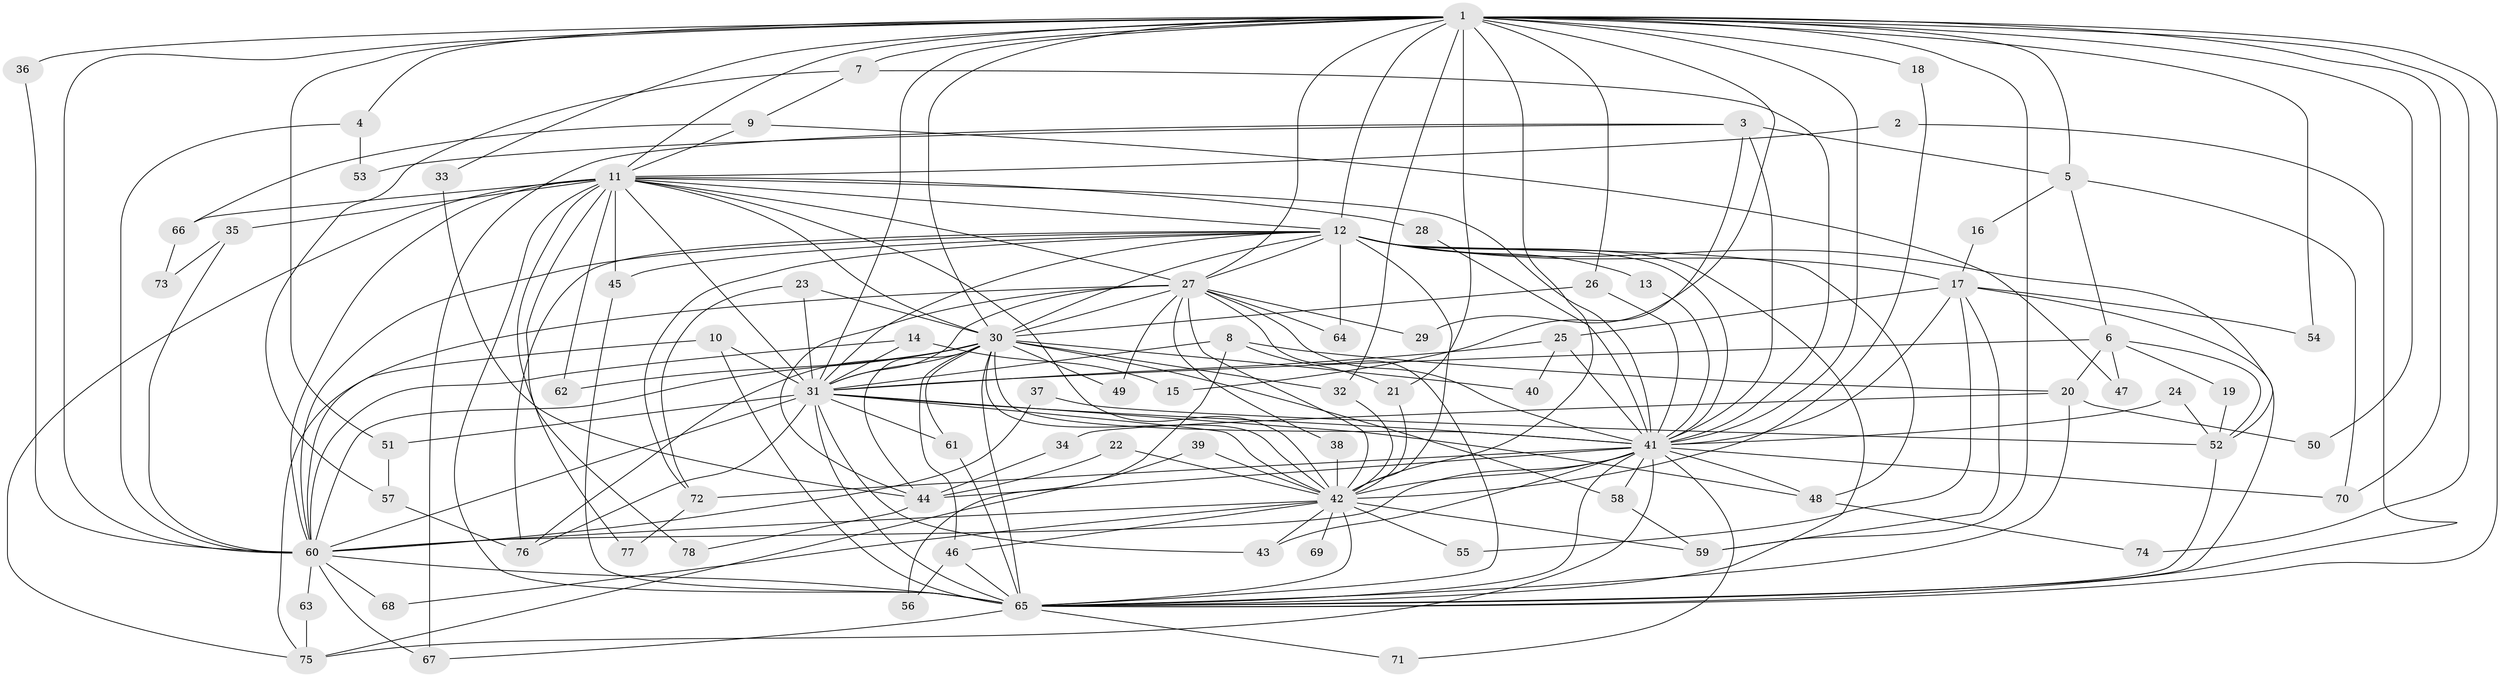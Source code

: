 // original degree distribution, {26: 0.009009009009009009, 24: 0.009009009009009009, 21: 0.02702702702702703, 25: 0.009009009009009009, 18: 0.009009009009009009, 29: 0.009009009009009009, 17: 0.009009009009009009, 19: 0.009009009009009009, 2: 0.5675675675675675, 8: 0.009009009009009009, 7: 0.009009009009009009, 4: 0.06306306306306306, 3: 0.1981981981981982, 6: 0.02702702702702703, 5: 0.036036036036036036}
// Generated by graph-tools (version 1.1) at 2025/36/03/04/25 23:36:33]
// undirected, 78 vertices, 199 edges
graph export_dot {
  node [color=gray90,style=filled];
  1;
  2;
  3;
  4;
  5;
  6;
  7;
  8;
  9;
  10;
  11;
  12;
  13;
  14;
  15;
  16;
  17;
  18;
  19;
  20;
  21;
  22;
  23;
  24;
  25;
  26;
  27;
  28;
  29;
  30;
  31;
  32;
  33;
  34;
  35;
  36;
  37;
  38;
  39;
  40;
  41;
  42;
  43;
  44;
  45;
  46;
  47;
  48;
  49;
  50;
  51;
  52;
  53;
  54;
  55;
  56;
  57;
  58;
  59;
  60;
  61;
  62;
  63;
  64;
  65;
  66;
  67;
  68;
  69;
  70;
  71;
  72;
  73;
  74;
  75;
  76;
  77;
  78;
  1 -- 4 [weight=1.0];
  1 -- 5 [weight=1.0];
  1 -- 7 [weight=1.0];
  1 -- 11 [weight=1.0];
  1 -- 12 [weight=1.0];
  1 -- 18 [weight=1.0];
  1 -- 21 [weight=1.0];
  1 -- 26 [weight=1.0];
  1 -- 27 [weight=1.0];
  1 -- 29 [weight=1.0];
  1 -- 30 [weight=1.0];
  1 -- 31 [weight=1.0];
  1 -- 32 [weight=1.0];
  1 -- 33 [weight=1.0];
  1 -- 36 [weight=1.0];
  1 -- 41 [weight=1.0];
  1 -- 42 [weight=1.0];
  1 -- 50 [weight=1.0];
  1 -- 51 [weight=1.0];
  1 -- 54 [weight=1.0];
  1 -- 59 [weight=1.0];
  1 -- 60 [weight=1.0];
  1 -- 65 [weight=1.0];
  1 -- 70 [weight=1.0];
  1 -- 74 [weight=1.0];
  2 -- 11 [weight=1.0];
  2 -- 65 [weight=1.0];
  3 -- 5 [weight=1.0];
  3 -- 15 [weight=1.0];
  3 -- 41 [weight=1.0];
  3 -- 53 [weight=1.0];
  3 -- 67 [weight=1.0];
  4 -- 53 [weight=1.0];
  4 -- 60 [weight=1.0];
  5 -- 6 [weight=1.0];
  5 -- 16 [weight=1.0];
  5 -- 70 [weight=1.0];
  6 -- 19 [weight=1.0];
  6 -- 20 [weight=1.0];
  6 -- 31 [weight=1.0];
  6 -- 47 [weight=1.0];
  6 -- 52 [weight=1.0];
  7 -- 9 [weight=1.0];
  7 -- 41 [weight=1.0];
  7 -- 57 [weight=1.0];
  8 -- 20 [weight=1.0];
  8 -- 21 [weight=1.0];
  8 -- 31 [weight=1.0];
  8 -- 56 [weight=1.0];
  9 -- 11 [weight=1.0];
  9 -- 47 [weight=1.0];
  9 -- 66 [weight=1.0];
  10 -- 31 [weight=1.0];
  10 -- 65 [weight=1.0];
  10 -- 75 [weight=1.0];
  11 -- 12 [weight=1.0];
  11 -- 27 [weight=1.0];
  11 -- 28 [weight=1.0];
  11 -- 30 [weight=1.0];
  11 -- 31 [weight=2.0];
  11 -- 35 [weight=1.0];
  11 -- 41 [weight=1.0];
  11 -- 42 [weight=1.0];
  11 -- 45 [weight=1.0];
  11 -- 60 [weight=2.0];
  11 -- 62 [weight=1.0];
  11 -- 65 [weight=1.0];
  11 -- 66 [weight=1.0];
  11 -- 75 [weight=1.0];
  11 -- 77 [weight=1.0];
  11 -- 78 [weight=1.0];
  12 -- 13 [weight=1.0];
  12 -- 17 [weight=1.0];
  12 -- 27 [weight=1.0];
  12 -- 30 [weight=1.0];
  12 -- 31 [weight=2.0];
  12 -- 41 [weight=2.0];
  12 -- 42 [weight=1.0];
  12 -- 45 [weight=1.0];
  12 -- 48 [weight=1.0];
  12 -- 52 [weight=1.0];
  12 -- 60 [weight=1.0];
  12 -- 64 [weight=1.0];
  12 -- 65 [weight=1.0];
  12 -- 72 [weight=1.0];
  12 -- 76 [weight=1.0];
  13 -- 41 [weight=1.0];
  14 -- 15 [weight=1.0];
  14 -- 31 [weight=1.0];
  14 -- 60 [weight=1.0];
  16 -- 17 [weight=1.0];
  17 -- 25 [weight=1.0];
  17 -- 41 [weight=1.0];
  17 -- 54 [weight=1.0];
  17 -- 55 [weight=1.0];
  17 -- 59 [weight=1.0];
  17 -- 65 [weight=1.0];
  18 -- 42 [weight=1.0];
  19 -- 52 [weight=1.0];
  20 -- 34 [weight=1.0];
  20 -- 50 [weight=1.0];
  20 -- 65 [weight=1.0];
  21 -- 42 [weight=1.0];
  22 -- 42 [weight=1.0];
  22 -- 44 [weight=1.0];
  23 -- 30 [weight=1.0];
  23 -- 31 [weight=1.0];
  23 -- 72 [weight=1.0];
  24 -- 41 [weight=1.0];
  24 -- 52 [weight=1.0];
  25 -- 31 [weight=1.0];
  25 -- 40 [weight=1.0];
  25 -- 41 [weight=1.0];
  26 -- 30 [weight=1.0];
  26 -- 41 [weight=1.0];
  27 -- 29 [weight=1.0];
  27 -- 30 [weight=1.0];
  27 -- 31 [weight=1.0];
  27 -- 38 [weight=1.0];
  27 -- 41 [weight=2.0];
  27 -- 42 [weight=2.0];
  27 -- 44 [weight=1.0];
  27 -- 49 [weight=1.0];
  27 -- 60 [weight=1.0];
  27 -- 64 [weight=1.0];
  27 -- 65 [weight=1.0];
  28 -- 41 [weight=1.0];
  30 -- 31 [weight=1.0];
  30 -- 32 [weight=1.0];
  30 -- 40 [weight=1.0];
  30 -- 41 [weight=2.0];
  30 -- 42 [weight=1.0];
  30 -- 44 [weight=1.0];
  30 -- 46 [weight=1.0];
  30 -- 49 [weight=1.0];
  30 -- 58 [weight=1.0];
  30 -- 60 [weight=1.0];
  30 -- 61 [weight=1.0];
  30 -- 62 [weight=1.0];
  30 -- 65 [weight=1.0];
  30 -- 76 [weight=1.0];
  31 -- 41 [weight=1.0];
  31 -- 42 [weight=1.0];
  31 -- 43 [weight=1.0];
  31 -- 48 [weight=1.0];
  31 -- 51 [weight=1.0];
  31 -- 60 [weight=1.0];
  31 -- 61 [weight=1.0];
  31 -- 65 [weight=3.0];
  31 -- 76 [weight=1.0];
  32 -- 42 [weight=1.0];
  33 -- 44 [weight=1.0];
  34 -- 44 [weight=1.0];
  35 -- 60 [weight=1.0];
  35 -- 73 [weight=1.0];
  36 -- 60 [weight=1.0];
  37 -- 52 [weight=1.0];
  37 -- 60 [weight=1.0];
  38 -- 42 [weight=1.0];
  39 -- 42 [weight=1.0];
  39 -- 75 [weight=1.0];
  41 -- 42 [weight=1.0];
  41 -- 43 [weight=1.0];
  41 -- 44 [weight=1.0];
  41 -- 48 [weight=1.0];
  41 -- 58 [weight=1.0];
  41 -- 60 [weight=1.0];
  41 -- 65 [weight=1.0];
  41 -- 70 [weight=1.0];
  41 -- 71 [weight=1.0];
  41 -- 72 [weight=1.0];
  41 -- 75 [weight=1.0];
  42 -- 43 [weight=1.0];
  42 -- 46 [weight=1.0];
  42 -- 55 [weight=1.0];
  42 -- 59 [weight=1.0];
  42 -- 60 [weight=1.0];
  42 -- 65 [weight=1.0];
  42 -- 68 [weight=2.0];
  42 -- 69 [weight=1.0];
  44 -- 78 [weight=1.0];
  45 -- 65 [weight=1.0];
  46 -- 56 [weight=1.0];
  46 -- 65 [weight=1.0];
  48 -- 74 [weight=1.0];
  51 -- 57 [weight=1.0];
  52 -- 65 [weight=1.0];
  57 -- 76 [weight=1.0];
  58 -- 59 [weight=1.0];
  60 -- 63 [weight=1.0];
  60 -- 65 [weight=1.0];
  60 -- 67 [weight=1.0];
  60 -- 68 [weight=1.0];
  61 -- 65 [weight=1.0];
  63 -- 75 [weight=1.0];
  65 -- 67 [weight=1.0];
  65 -- 71 [weight=1.0];
  66 -- 73 [weight=1.0];
  72 -- 77 [weight=1.0];
}
